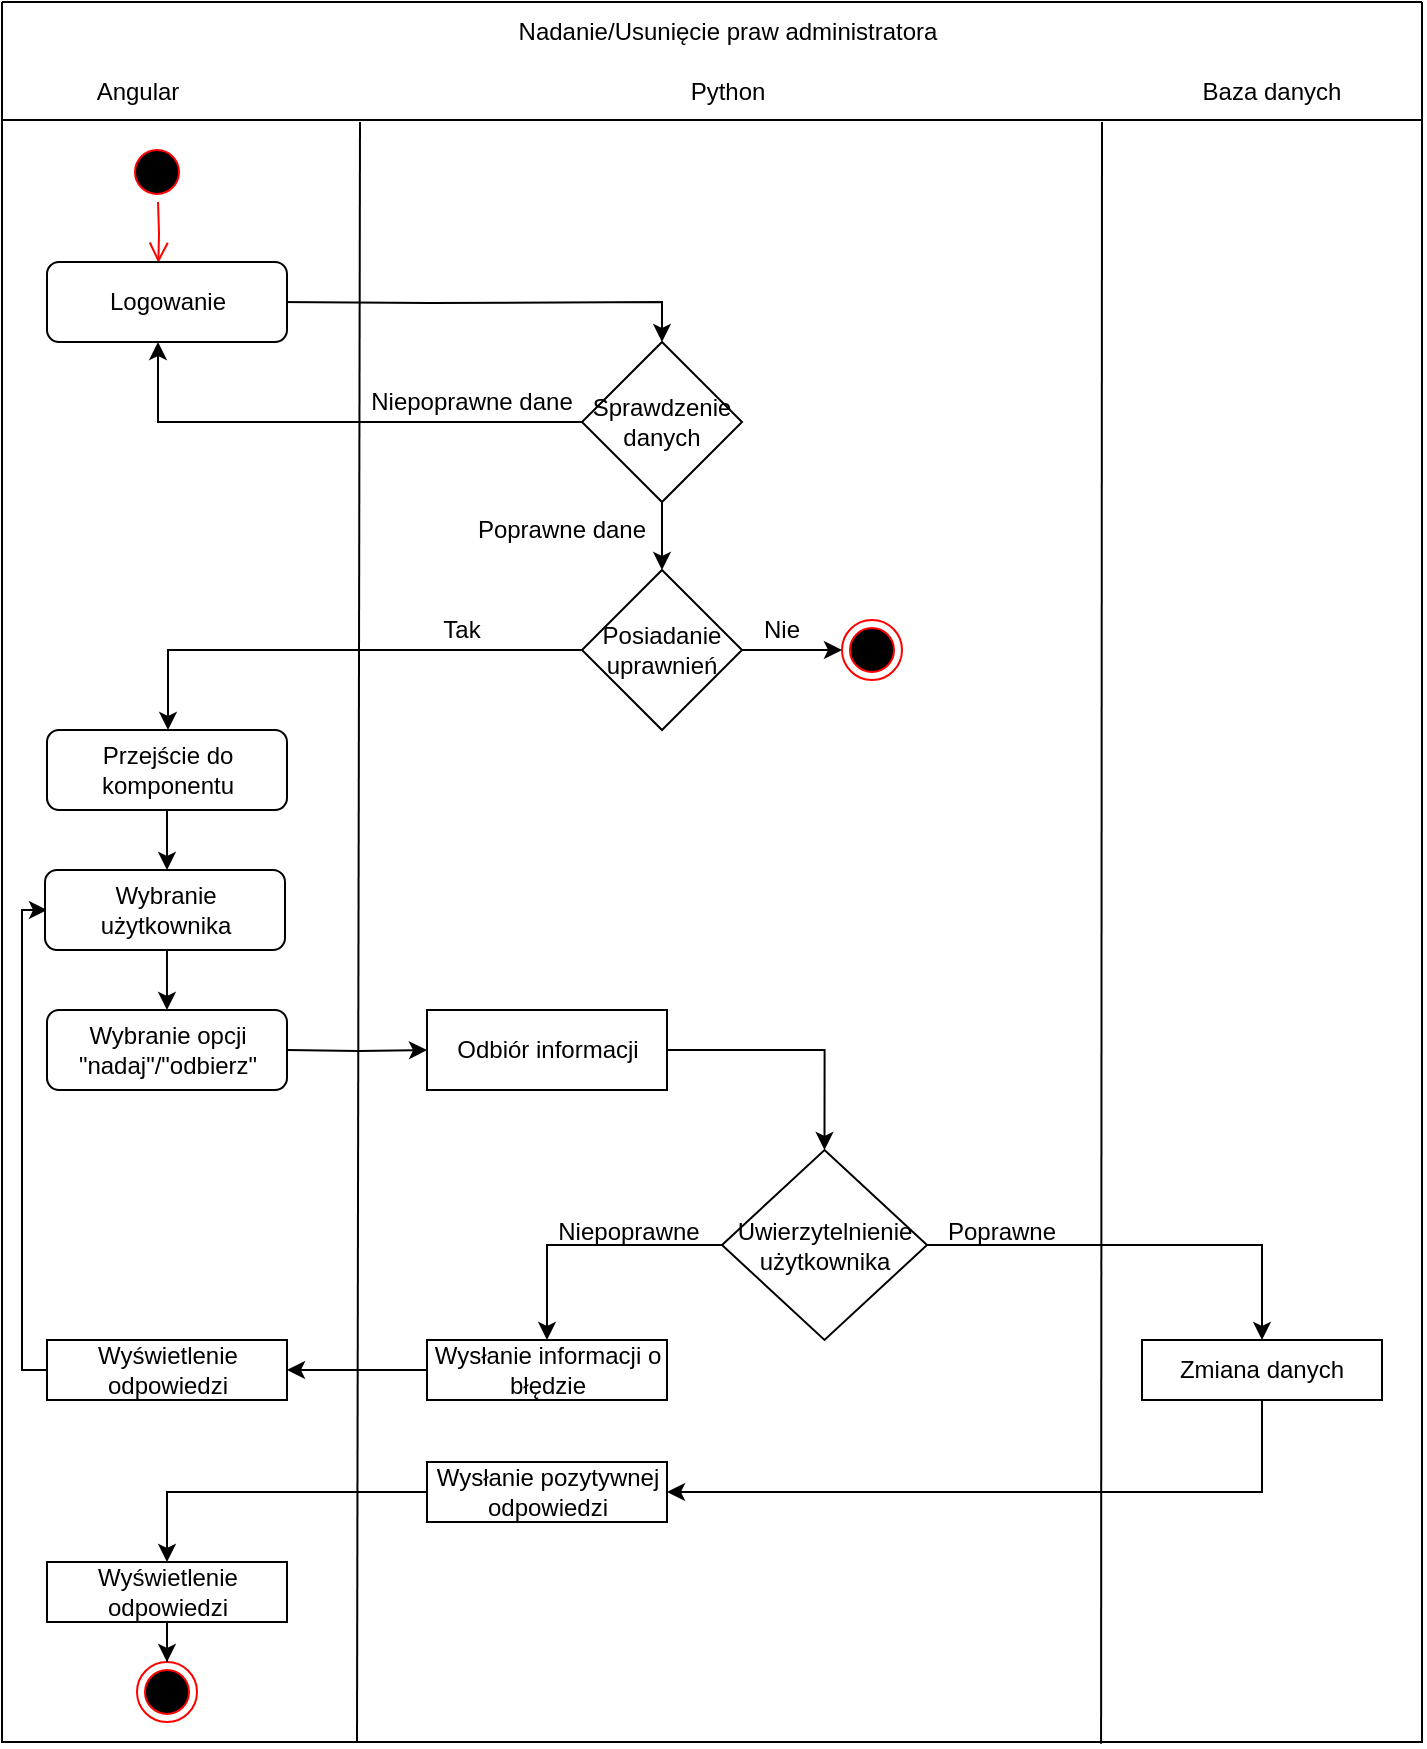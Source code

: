 <mxfile version="15.9.4" type="device"><diagram id="LetF8E_tat4Cx2jIX2sw" name="Page-1"><mxGraphModel dx="789" dy="437" grid="1" gridSize="10" guides="1" tooltips="1" connect="1" arrows="1" fold="1" page="1" pageScale="1" pageWidth="827" pageHeight="1169" math="0" shadow="0"><root><mxCell id="0"/><mxCell id="1" parent="0"/><mxCell id="HE0ftkjfl_1CYTbcCYAG-1" value="" style="swimlane;startSize=0;" parent="1" vertex="1"><mxGeometry x="90" y="20" width="710" height="870" as="geometry"/></mxCell><mxCell id="HE0ftkjfl_1CYTbcCYAG-2" value="Angular" style="text;html=1;strokeColor=none;fillColor=none;align=center;verticalAlign=middle;whiteSpace=wrap;rounded=0;" parent="HE0ftkjfl_1CYTbcCYAG-1" vertex="1"><mxGeometry x="37.5" y="30" width="60" height="30" as="geometry"/></mxCell><mxCell id="HE0ftkjfl_1CYTbcCYAG-3" value="Baza danych" style="text;html=1;strokeColor=none;fillColor=none;align=center;verticalAlign=middle;whiteSpace=wrap;rounded=0;" parent="HE0ftkjfl_1CYTbcCYAG-1" vertex="1"><mxGeometry x="590" y="30" width="90" height="30" as="geometry"/></mxCell><mxCell id="HE0ftkjfl_1CYTbcCYAG-4" value="Nadanie/Usunięcie praw administratora" style="text;html=1;strokeColor=none;fillColor=none;align=center;verticalAlign=middle;whiteSpace=wrap;rounded=0;" parent="HE0ftkjfl_1CYTbcCYAG-1" vertex="1"><mxGeometry x="242.5" width="240" height="30" as="geometry"/></mxCell><mxCell id="HE0ftkjfl_1CYTbcCYAG-5" value="Python" style="text;html=1;strokeColor=none;fillColor=none;align=center;verticalAlign=middle;whiteSpace=wrap;rounded=0;" parent="HE0ftkjfl_1CYTbcCYAG-1" vertex="1"><mxGeometry x="332.5" y="30" width="60" height="30" as="geometry"/></mxCell><mxCell id="HE0ftkjfl_1CYTbcCYAG-6" value="" style="endArrow=none;html=1;rounded=0;exitX=0.774;exitY=1.001;exitDx=0;exitDy=0;exitPerimeter=0;" parent="HE0ftkjfl_1CYTbcCYAG-1" source="HE0ftkjfl_1CYTbcCYAG-1" edge="1"><mxGeometry width="50" height="50" relative="1" as="geometry"><mxPoint x="550" y="460" as="sourcePoint"/><mxPoint x="550" y="60" as="targetPoint"/></mxGeometry></mxCell><mxCell id="HE0ftkjfl_1CYTbcCYAG-7" value="" style="endArrow=none;html=1;rounded=0;exitX=0.25;exitY=1;exitDx=0;exitDy=0;" parent="HE0ftkjfl_1CYTbcCYAG-1" source="HE0ftkjfl_1CYTbcCYAG-1" edge="1"><mxGeometry width="50" height="50" relative="1" as="geometry"><mxPoint x="179.31" y="460" as="sourcePoint"/><mxPoint x="179" y="60" as="targetPoint"/></mxGeometry></mxCell><mxCell id="HE0ftkjfl_1CYTbcCYAG-8" value="" style="ellipse;html=1;shape=startState;fillColor=#000000;strokeColor=#ff0000;" parent="HE0ftkjfl_1CYTbcCYAG-1" vertex="1"><mxGeometry x="62.5" y="70" width="30" height="30" as="geometry"/></mxCell><mxCell id="HE0ftkjfl_1CYTbcCYAG-9" style="edgeStyle=orthogonalEdgeStyle;rounded=0;orthogonalLoop=1;jettySize=auto;html=1;entryX=0.5;entryY=0;entryDx=0;entryDy=0;" parent="HE0ftkjfl_1CYTbcCYAG-1" target="HE0ftkjfl_1CYTbcCYAG-13" edge="1"><mxGeometry relative="1" as="geometry"><mxPoint x="137.5" y="150.029" as="sourcePoint"/></mxGeometry></mxCell><mxCell id="HE0ftkjfl_1CYTbcCYAG-11" style="edgeStyle=orthogonalEdgeStyle;rounded=0;orthogonalLoop=1;jettySize=auto;html=1;entryX=0.5;entryY=1;entryDx=0;entryDy=0;" parent="HE0ftkjfl_1CYTbcCYAG-1" source="HE0ftkjfl_1CYTbcCYAG-13" edge="1"><mxGeometry relative="1" as="geometry"><mxPoint x="77.5" y="170" as="targetPoint"/><Array as="points"><mxPoint x="78" y="210"/><mxPoint x="78" y="170"/></Array></mxGeometry></mxCell><mxCell id="HE0ftkjfl_1CYTbcCYAG-12" style="edgeStyle=orthogonalEdgeStyle;rounded=0;orthogonalLoop=1;jettySize=auto;html=1;entryX=0.5;entryY=0;entryDx=0;entryDy=0;" parent="HE0ftkjfl_1CYTbcCYAG-1" source="HE0ftkjfl_1CYTbcCYAG-13" target="HE0ftkjfl_1CYTbcCYAG-23" edge="1"><mxGeometry relative="1" as="geometry"/></mxCell><mxCell id="HE0ftkjfl_1CYTbcCYAG-13" value="Sprawdzenie danych" style="rhombus;whiteSpace=wrap;html=1;" parent="HE0ftkjfl_1CYTbcCYAG-1" vertex="1"><mxGeometry x="290" y="170" width="80" height="80" as="geometry"/></mxCell><mxCell id="HE0ftkjfl_1CYTbcCYAG-14" style="edgeStyle=orthogonalEdgeStyle;rounded=0;orthogonalLoop=1;jettySize=auto;html=1;entryX=0.5;entryY=0;entryDx=0;entryDy=0;" parent="HE0ftkjfl_1CYTbcCYAG-1" edge="1"><mxGeometry relative="1" as="geometry"><mxPoint x="82.486" y="404" as="sourcePoint"/><mxPoint x="82.5" y="434" as="targetPoint"/></mxGeometry></mxCell><mxCell id="HE0ftkjfl_1CYTbcCYAG-16" value="Poprawne dane" style="text;html=1;strokeColor=none;fillColor=none;align=center;verticalAlign=middle;whiteSpace=wrap;rounded=0;" parent="HE0ftkjfl_1CYTbcCYAG-1" vertex="1"><mxGeometry x="230" y="254" width="100" height="20" as="geometry"/></mxCell><mxCell id="HE0ftkjfl_1CYTbcCYAG-17" value="" style="edgeStyle=orthogonalEdgeStyle;rounded=0;orthogonalLoop=1;jettySize=auto;html=1;" parent="HE0ftkjfl_1CYTbcCYAG-1" edge="1"><mxGeometry relative="1" as="geometry"><mxPoint x="82.486" y="474" as="sourcePoint"/><mxPoint x="82.486" y="504" as="targetPoint"/></mxGeometry></mxCell><mxCell id="HE0ftkjfl_1CYTbcCYAG-19" style="edgeStyle=orthogonalEdgeStyle;rounded=0;orthogonalLoop=1;jettySize=auto;html=1;" parent="HE0ftkjfl_1CYTbcCYAG-1" target="HE0ftkjfl_1CYTbcCYAG-29" edge="1"><mxGeometry relative="1" as="geometry"><mxPoint x="142.5" y="524" as="sourcePoint"/></mxGeometry></mxCell><mxCell id="HE0ftkjfl_1CYTbcCYAG-21" style="edgeStyle=orthogonalEdgeStyle;rounded=0;orthogonalLoop=1;jettySize=auto;html=1;" parent="HE0ftkjfl_1CYTbcCYAG-1" source="HE0ftkjfl_1CYTbcCYAG-23" target="HE0ftkjfl_1CYTbcCYAG-25" edge="1"><mxGeometry relative="1" as="geometry"/></mxCell><mxCell id="HE0ftkjfl_1CYTbcCYAG-22" style="edgeStyle=orthogonalEdgeStyle;rounded=0;orthogonalLoop=1;jettySize=auto;html=1;entryX=0.5;entryY=0;entryDx=0;entryDy=0;" parent="HE0ftkjfl_1CYTbcCYAG-1" source="HE0ftkjfl_1CYTbcCYAG-23" target="3QuJdMzYU2EO5v2wrmEC-2" edge="1"><mxGeometry relative="1" as="geometry"><mxPoint x="82.5" y="364" as="targetPoint"/><Array as="points"><mxPoint x="83" y="324"/><mxPoint x="83" y="364"/></Array></mxGeometry></mxCell><mxCell id="HE0ftkjfl_1CYTbcCYAG-23" value="Posiadanie uprawnień" style="rhombus;whiteSpace=wrap;html=1;" parent="HE0ftkjfl_1CYTbcCYAG-1" vertex="1"><mxGeometry x="290" y="284" width="80" height="80" as="geometry"/></mxCell><mxCell id="HE0ftkjfl_1CYTbcCYAG-24" style="edgeStyle=orthogonalEdgeStyle;rounded=0;orthogonalLoop=1;jettySize=auto;html=1;exitX=0.5;exitY=1;exitDx=0;exitDy=0;" parent="HE0ftkjfl_1CYTbcCYAG-1" source="HE0ftkjfl_1CYTbcCYAG-16" target="HE0ftkjfl_1CYTbcCYAG-16" edge="1"><mxGeometry relative="1" as="geometry"/></mxCell><mxCell id="HE0ftkjfl_1CYTbcCYAG-25" value="" style="ellipse;html=1;shape=endState;fillColor=#000000;strokeColor=#ff0000;" parent="HE0ftkjfl_1CYTbcCYAG-1" vertex="1"><mxGeometry x="420" y="309" width="30" height="30" as="geometry"/></mxCell><mxCell id="HE0ftkjfl_1CYTbcCYAG-26" value="Tak" style="text;html=1;strokeColor=none;fillColor=none;align=center;verticalAlign=middle;whiteSpace=wrap;rounded=0;" parent="HE0ftkjfl_1CYTbcCYAG-1" vertex="1"><mxGeometry x="200" y="304" width="60" height="20" as="geometry"/></mxCell><mxCell id="HE0ftkjfl_1CYTbcCYAG-27" value="Nie" style="text;html=1;strokeColor=none;fillColor=none;align=center;verticalAlign=middle;whiteSpace=wrap;rounded=0;" parent="HE0ftkjfl_1CYTbcCYAG-1" vertex="1"><mxGeometry x="360" y="304" width="60" height="20" as="geometry"/></mxCell><mxCell id="HE0ftkjfl_1CYTbcCYAG-28" style="edgeStyle=orthogonalEdgeStyle;rounded=0;orthogonalLoop=1;jettySize=auto;html=1;entryX=0.5;entryY=0;entryDx=0;entryDy=0;" parent="HE0ftkjfl_1CYTbcCYAG-1" source="HE0ftkjfl_1CYTbcCYAG-29" target="HE0ftkjfl_1CYTbcCYAG-32" edge="1"><mxGeometry relative="1" as="geometry"/></mxCell><mxCell id="HE0ftkjfl_1CYTbcCYAG-29" value="Odbiór informacji" style="rounded=0;whiteSpace=wrap;html=1;" parent="HE0ftkjfl_1CYTbcCYAG-1" vertex="1"><mxGeometry x="212.5" y="504" width="120" height="40" as="geometry"/></mxCell><mxCell id="HE0ftkjfl_1CYTbcCYAG-30" style="edgeStyle=orthogonalEdgeStyle;rounded=0;orthogonalLoop=1;jettySize=auto;html=1;entryX=0.5;entryY=0;entryDx=0;entryDy=0;" parent="HE0ftkjfl_1CYTbcCYAG-1" source="HE0ftkjfl_1CYTbcCYAG-32" target="HE0ftkjfl_1CYTbcCYAG-41" edge="1"><mxGeometry relative="1" as="geometry"/></mxCell><mxCell id="HE0ftkjfl_1CYTbcCYAG-31" style="edgeStyle=orthogonalEdgeStyle;rounded=0;orthogonalLoop=1;jettySize=auto;html=1;entryX=0.5;entryY=0;entryDx=0;entryDy=0;" parent="HE0ftkjfl_1CYTbcCYAG-1" source="HE0ftkjfl_1CYTbcCYAG-32" target="HE0ftkjfl_1CYTbcCYAG-34" edge="1"><mxGeometry relative="1" as="geometry"/></mxCell><mxCell id="HE0ftkjfl_1CYTbcCYAG-32" value="Uwierzytelnienie użytkownika" style="rhombus;whiteSpace=wrap;html=1;" parent="HE0ftkjfl_1CYTbcCYAG-1" vertex="1"><mxGeometry x="360" y="574" width="102.5" height="95" as="geometry"/></mxCell><mxCell id="HE0ftkjfl_1CYTbcCYAG-33" style="edgeStyle=orthogonalEdgeStyle;rounded=0;orthogonalLoop=1;jettySize=auto;html=1;entryX=1;entryY=0.5;entryDx=0;entryDy=0;exitX=0.5;exitY=1;exitDx=0;exitDy=0;" parent="HE0ftkjfl_1CYTbcCYAG-1" source="HE0ftkjfl_1CYTbcCYAG-34" target="HE0ftkjfl_1CYTbcCYAG-36" edge="1"><mxGeometry relative="1" as="geometry"><Array as="points"><mxPoint x="630" y="745"/></Array></mxGeometry></mxCell><mxCell id="HE0ftkjfl_1CYTbcCYAG-34" value="Zmiana danych" style="rounded=0;whiteSpace=wrap;html=1;" parent="HE0ftkjfl_1CYTbcCYAG-1" vertex="1"><mxGeometry x="570" y="669" width="120" height="30" as="geometry"/></mxCell><mxCell id="HE0ftkjfl_1CYTbcCYAG-35" style="edgeStyle=orthogonalEdgeStyle;rounded=0;orthogonalLoop=1;jettySize=auto;html=1;entryX=0.5;entryY=0;entryDx=0;entryDy=0;" parent="HE0ftkjfl_1CYTbcCYAG-1" source="HE0ftkjfl_1CYTbcCYAG-36" target="HE0ftkjfl_1CYTbcCYAG-43" edge="1"><mxGeometry relative="1" as="geometry"/></mxCell><mxCell id="HE0ftkjfl_1CYTbcCYAG-36" value="Wysłanie pozytywnej odpowiedzi" style="rounded=0;whiteSpace=wrap;html=1;" parent="HE0ftkjfl_1CYTbcCYAG-1" vertex="1"><mxGeometry x="212.5" y="730" width="120" height="30" as="geometry"/></mxCell><mxCell id="HE0ftkjfl_1CYTbcCYAG-37" style="edgeStyle=orthogonalEdgeStyle;rounded=0;orthogonalLoop=1;jettySize=auto;html=1;entryX=0;entryY=0.5;entryDx=0;entryDy=0;" parent="HE0ftkjfl_1CYTbcCYAG-1" source="HE0ftkjfl_1CYTbcCYAG-38" edge="1"><mxGeometry relative="1" as="geometry"><Array as="points"><mxPoint x="10" y="684"/><mxPoint x="10" y="454"/></Array><mxPoint x="22.5" y="454" as="targetPoint"/></mxGeometry></mxCell><mxCell id="HE0ftkjfl_1CYTbcCYAG-38" value="Wyświetlenie odpowiedzi" style="rounded=0;whiteSpace=wrap;html=1;" parent="HE0ftkjfl_1CYTbcCYAG-1" vertex="1"><mxGeometry x="22.5" y="669" width="120" height="30" as="geometry"/></mxCell><mxCell id="HE0ftkjfl_1CYTbcCYAG-39" value="" style="ellipse;html=1;shape=endState;fillColor=#000000;strokeColor=#ff0000;" parent="HE0ftkjfl_1CYTbcCYAG-1" vertex="1"><mxGeometry x="67.5" y="830" width="30" height="30" as="geometry"/></mxCell><mxCell id="HE0ftkjfl_1CYTbcCYAG-40" style="edgeStyle=orthogonalEdgeStyle;rounded=0;orthogonalLoop=1;jettySize=auto;html=1;entryX=1;entryY=0.5;entryDx=0;entryDy=0;" parent="HE0ftkjfl_1CYTbcCYAG-1" source="HE0ftkjfl_1CYTbcCYAG-41" target="HE0ftkjfl_1CYTbcCYAG-38" edge="1"><mxGeometry relative="1" as="geometry"/></mxCell><mxCell id="HE0ftkjfl_1CYTbcCYAG-41" value="Wysłanie informacji o błędzie" style="rounded=0;whiteSpace=wrap;html=1;" parent="HE0ftkjfl_1CYTbcCYAG-1" vertex="1"><mxGeometry x="212.5" y="669" width="120" height="30" as="geometry"/></mxCell><mxCell id="HE0ftkjfl_1CYTbcCYAG-42" style="edgeStyle=orthogonalEdgeStyle;rounded=0;orthogonalLoop=1;jettySize=auto;html=1;entryX=0.5;entryY=0;entryDx=0;entryDy=0;" parent="HE0ftkjfl_1CYTbcCYAG-1" source="HE0ftkjfl_1CYTbcCYAG-43" target="HE0ftkjfl_1CYTbcCYAG-39" edge="1"><mxGeometry relative="1" as="geometry"/></mxCell><mxCell id="HE0ftkjfl_1CYTbcCYAG-43" value="Wyświetlenie odpowiedzi" style="rounded=0;whiteSpace=wrap;html=1;" parent="HE0ftkjfl_1CYTbcCYAG-1" vertex="1"><mxGeometry x="22.5" y="780" width="120" height="30" as="geometry"/></mxCell><mxCell id="HE0ftkjfl_1CYTbcCYAG-44" value="Poprawne" style="text;html=1;strokeColor=none;fillColor=none;align=center;verticalAlign=middle;whiteSpace=wrap;rounded=0;" parent="HE0ftkjfl_1CYTbcCYAG-1" vertex="1"><mxGeometry x="470" y="605" width="60" height="20" as="geometry"/></mxCell><mxCell id="HE0ftkjfl_1CYTbcCYAG-45" value="Niepoprawne" style="text;html=1;strokeColor=none;fillColor=none;align=center;verticalAlign=middle;whiteSpace=wrap;rounded=0;" parent="HE0ftkjfl_1CYTbcCYAG-1" vertex="1"><mxGeometry x="276" y="602.5" width="75" height="25" as="geometry"/></mxCell><mxCell id="HE0ftkjfl_1CYTbcCYAG-46" value="" style="edgeStyle=orthogonalEdgeStyle;html=1;verticalAlign=bottom;endArrow=open;endSize=8;strokeColor=#ff0000;rounded=0;entryX=0.464;entryY=0.011;entryDx=0;entryDy=0;entryPerimeter=0;" parent="HE0ftkjfl_1CYTbcCYAG-1" target="3QuJdMzYU2EO5v2wrmEC-1" edge="1"><mxGeometry relative="1" as="geometry"><mxPoint x="77.5" y="130" as="targetPoint"/><mxPoint x="78" y="100" as="sourcePoint"/></mxGeometry></mxCell><mxCell id="HE0ftkjfl_1CYTbcCYAG-47" value="Niepoprawne dane" style="text;html=1;strokeColor=none;fillColor=none;align=center;verticalAlign=middle;whiteSpace=wrap;rounded=0;" parent="HE0ftkjfl_1CYTbcCYAG-1" vertex="1"><mxGeometry x="170" y="190" width="130" height="20" as="geometry"/></mxCell><mxCell id="3QuJdMzYU2EO5v2wrmEC-1" value="&lt;span&gt;Logowanie&lt;/span&gt;" style="rounded=1;whiteSpace=wrap;html=1;" vertex="1" parent="HE0ftkjfl_1CYTbcCYAG-1"><mxGeometry x="22.5" y="130" width="120" height="40" as="geometry"/></mxCell><mxCell id="3QuJdMzYU2EO5v2wrmEC-2" value="Przejście do komponentu" style="rounded=1;whiteSpace=wrap;html=1;" vertex="1" parent="HE0ftkjfl_1CYTbcCYAG-1"><mxGeometry x="22.5" y="364" width="120" height="40" as="geometry"/></mxCell><mxCell id="3QuJdMzYU2EO5v2wrmEC-3" value="Wybranie użytkownika" style="rounded=1;whiteSpace=wrap;html=1;" vertex="1" parent="HE0ftkjfl_1CYTbcCYAG-1"><mxGeometry x="21.5" y="434" width="120" height="40" as="geometry"/></mxCell><mxCell id="3QuJdMzYU2EO5v2wrmEC-4" value="Wybranie opcji &quot;nadaj&quot;/&quot;odbierz&quot;" style="rounded=1;whiteSpace=wrap;html=1;" vertex="1" parent="HE0ftkjfl_1CYTbcCYAG-1"><mxGeometry x="22.5" y="504" width="120" height="40" as="geometry"/></mxCell><mxCell id="HE0ftkjfl_1CYTbcCYAG-48" value="" style="endArrow=none;html=1;rounded=0;" parent="1" edge="1"><mxGeometry width="50" height="50" relative="1" as="geometry"><mxPoint x="90" y="79" as="sourcePoint"/><mxPoint x="800" y="79" as="targetPoint"/></mxGeometry></mxCell></root></mxGraphModel></diagram></mxfile>